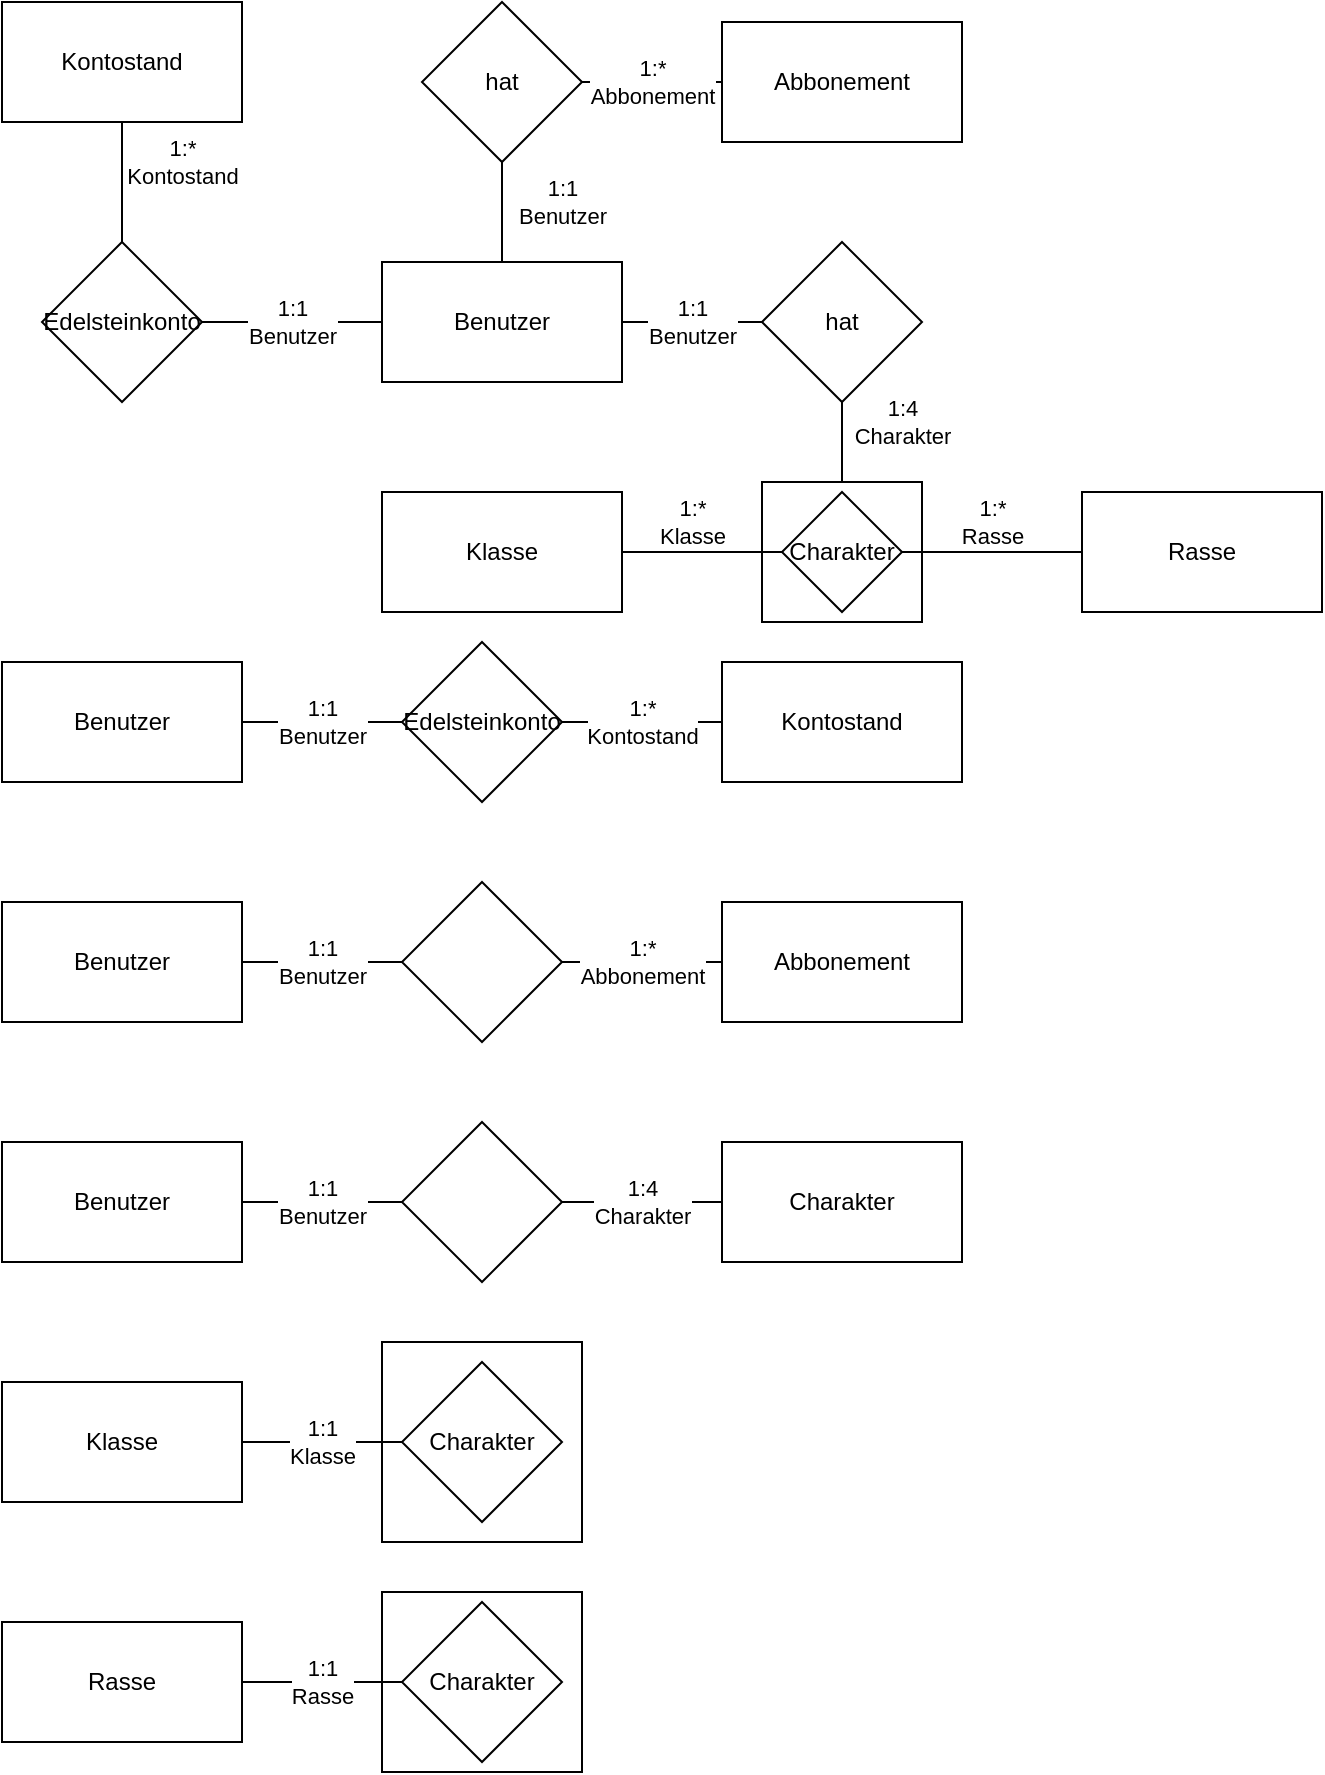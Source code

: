 <mxfile version="13.7.9" type="github" pages="2">
  <diagram id="R2lEEEUBdFMjLlhIrx00" name="Page-1">
    <mxGraphModel dx="169" dy="433" grid="1" gridSize="10" guides="1" tooltips="1" connect="1" arrows="1" fold="1" page="1" pageScale="1" pageWidth="3300" pageHeight="4681" math="0" shadow="0" extFonts="Permanent Marker^https://fonts.googleapis.com/css?family=Permanent+Marker">
      <root>
        <mxCell id="0" />
        <mxCell id="1" parent="0" />
        <mxCell id="gQS0ssksXqVUAEV0KZNm-1" value="Benutzer" style="rounded=0;whiteSpace=wrap;html=1;" vertex="1" parent="1">
          <mxGeometry x="230" y="170" width="120" height="60" as="geometry" />
        </mxCell>
        <mxCell id="gQS0ssksXqVUAEV0KZNm-2" value="hat" style="rhombus;whiteSpace=wrap;html=1;" vertex="1" parent="1">
          <mxGeometry x="420" y="160" width="80" height="80" as="geometry" />
        </mxCell>
        <mxCell id="gQS0ssksXqVUAEV0KZNm-3" value="1:1&lt;br&gt;Benutzer" style="endArrow=none;html=1;entryX=0;entryY=0.5;entryDx=0;entryDy=0;exitX=1;exitY=0.5;exitDx=0;exitDy=0;" edge="1" parent="1" source="gQS0ssksXqVUAEV0KZNm-1" target="gQS0ssksXqVUAEV0KZNm-2">
          <mxGeometry width="50" height="50" relative="1" as="geometry">
            <mxPoint x="360" y="200" as="sourcePoint" />
            <mxPoint x="450" y="210" as="targetPoint" />
            <Array as="points">
              <mxPoint x="380" y="200" />
            </Array>
          </mxGeometry>
        </mxCell>
        <mxCell id="gQS0ssksXqVUAEV0KZNm-4" value="Abbonement" style="rounded=0;whiteSpace=wrap;html=1;" vertex="1" parent="1">
          <mxGeometry x="400" y="50" width="120" height="60" as="geometry" />
        </mxCell>
        <mxCell id="gQS0ssksXqVUAEV0KZNm-7" value="1:*&lt;br&gt;Abbonement" style="endArrow=none;html=1;entryX=0;entryY=0.5;entryDx=0;entryDy=0;exitX=1;exitY=0.5;exitDx=0;exitDy=0;" edge="1" parent="1" source="gQS0ssksXqVUAEV0KZNm-25" target="gQS0ssksXqVUAEV0KZNm-4">
          <mxGeometry width="50" height="50" relative="1" as="geometry">
            <mxPoint x="400" y="250" as="sourcePoint" />
            <mxPoint x="450" y="200" as="targetPoint" />
          </mxGeometry>
        </mxCell>
        <mxCell id="gQS0ssksXqVUAEV0KZNm-9" value="Kontostand" style="rounded=0;whiteSpace=wrap;html=1;" vertex="1" parent="1">
          <mxGeometry x="40" y="40" width="120" height="60" as="geometry" />
        </mxCell>
        <mxCell id="gQS0ssksXqVUAEV0KZNm-11" value="1:*&lt;br&gt;Kontostand" style="endArrow=none;html=1;exitX=0.5;exitY=1;exitDx=0;exitDy=0;entryX=0.5;entryY=0;entryDx=0;entryDy=0;" edge="1" parent="1" source="gQS0ssksXqVUAEV0KZNm-9" target="gQS0ssksXqVUAEV0KZNm-26">
          <mxGeometry x="-0.333" y="30" width="50" height="50" relative="1" as="geometry">
            <mxPoint x="460" y="120" as="sourcePoint" />
            <mxPoint x="460" y="160" as="targetPoint" />
            <mxPoint as="offset" />
          </mxGeometry>
        </mxCell>
        <mxCell id="gQS0ssksXqVUAEV0KZNm-12" value="1:4&lt;br&gt;Charakter" style="endArrow=none;html=1;entryX=0.5;entryY=1;entryDx=0;entryDy=0;exitX=0.5;exitY=0;exitDx=0;exitDy=0;" edge="1" parent="1" source="gQS0ssksXqVUAEV0KZNm-13" target="gQS0ssksXqVUAEV0KZNm-2">
          <mxGeometry x="0.5" y="-30" width="50" height="50" relative="1" as="geometry">
            <mxPoint x="460" y="130" as="sourcePoint" />
            <mxPoint x="450" y="200" as="targetPoint" />
            <mxPoint as="offset" />
          </mxGeometry>
        </mxCell>
        <mxCell id="gQS0ssksXqVUAEV0KZNm-13" value="" style="rounded=0;whiteSpace=wrap;html=1;" vertex="1" parent="1">
          <mxGeometry x="420" y="280" width="80" height="70" as="geometry" />
        </mxCell>
        <mxCell id="gQS0ssksXqVUAEV0KZNm-25" value="hat" style="rhombus;whiteSpace=wrap;html=1;" vertex="1" parent="1">
          <mxGeometry x="250" y="40" width="80" height="80" as="geometry" />
        </mxCell>
        <mxCell id="gQS0ssksXqVUAEV0KZNm-26" value="Edelsteinkonto" style="rhombus;whiteSpace=wrap;html=1;" vertex="1" parent="1">
          <mxGeometry x="60" y="160" width="80" height="80" as="geometry" />
        </mxCell>
        <mxCell id="gQS0ssksXqVUAEV0KZNm-28" value="1:1&lt;br&gt;Benutzer" style="endArrow=none;html=1;entryX=1;entryY=0.5;entryDx=0;entryDy=0;" edge="1" parent="1" source="gQS0ssksXqVUAEV0KZNm-1" target="gQS0ssksXqVUAEV0KZNm-26">
          <mxGeometry width="50" height="50" relative="1" as="geometry">
            <mxPoint x="310" y="150" as="sourcePoint" />
            <mxPoint x="360" y="100" as="targetPoint" />
          </mxGeometry>
        </mxCell>
        <mxCell id="gQS0ssksXqVUAEV0KZNm-29" value="1:1&lt;br&gt;Benutzer" style="endArrow=none;html=1;entryX=0.5;entryY=1;entryDx=0;entryDy=0;exitX=0.5;exitY=0;exitDx=0;exitDy=0;" edge="1" parent="1" source="gQS0ssksXqVUAEV0KZNm-1" target="gQS0ssksXqVUAEV0KZNm-25">
          <mxGeometry x="0.2" y="-30" width="50" height="50" relative="1" as="geometry">
            <mxPoint x="310" y="150" as="sourcePoint" />
            <mxPoint x="360" y="100" as="targetPoint" />
            <mxPoint as="offset" />
          </mxGeometry>
        </mxCell>
        <mxCell id="gQS0ssksXqVUAEV0KZNm-30" value="Charakter" style="rhombus;whiteSpace=wrap;html=1;" vertex="1" parent="1">
          <mxGeometry x="430" y="285" width="60" height="60" as="geometry" />
        </mxCell>
        <mxCell id="gQS0ssksXqVUAEV0KZNm-36" value="1:*&lt;br&gt;Klasse" style="endArrow=none;html=1;exitX=0;exitY=0.5;exitDx=0;exitDy=0;entryX=1;entryY=0.5;entryDx=0;entryDy=0;" edge="1" parent="1" source="gQS0ssksXqVUAEV0KZNm-30" target="gQS0ssksXqVUAEV0KZNm-39">
          <mxGeometry x="0.143" y="-15" width="50" height="50" relative="1" as="geometry">
            <mxPoint x="290" y="355" as="sourcePoint" />
            <mxPoint x="290" y="420" as="targetPoint" />
            <mxPoint as="offset" />
          </mxGeometry>
        </mxCell>
        <mxCell id="gQS0ssksXqVUAEV0KZNm-38" value="Rasse" style="rounded=0;whiteSpace=wrap;html=1;" vertex="1" parent="1">
          <mxGeometry x="580" y="285" width="120" height="60" as="geometry" />
        </mxCell>
        <mxCell id="gQS0ssksXqVUAEV0KZNm-39" value="Klasse" style="rounded=0;whiteSpace=wrap;html=1;" vertex="1" parent="1">
          <mxGeometry x="230" y="285" width="120" height="60" as="geometry" />
        </mxCell>
        <mxCell id="gQS0ssksXqVUAEV0KZNm-41" value="1:*&lt;br&gt;Rasse" style="endArrow=none;html=1;entryX=0;entryY=0.5;entryDx=0;entryDy=0;exitX=1;exitY=0.5;exitDx=0;exitDy=0;" edge="1" parent="1" source="gQS0ssksXqVUAEV0KZNm-30" target="gQS0ssksXqVUAEV0KZNm-38">
          <mxGeometry y="15" width="50" height="50" relative="1" as="geometry">
            <mxPoint x="330" y="240" as="sourcePoint" />
            <mxPoint x="380" y="190" as="targetPoint" />
            <mxPoint as="offset" />
          </mxGeometry>
        </mxCell>
        <mxCell id="gQS0ssksXqVUAEV0KZNm-42" value="Benutzer" style="rounded=0;whiteSpace=wrap;html=1;" vertex="1" parent="1">
          <mxGeometry x="40" y="370" width="120" height="60" as="geometry" />
        </mxCell>
        <mxCell id="gQS0ssksXqVUAEV0KZNm-43" value="Benutzer" style="rounded=0;whiteSpace=wrap;html=1;" vertex="1" parent="1">
          <mxGeometry x="40" y="490" width="120" height="60" as="geometry" />
        </mxCell>
        <mxCell id="gQS0ssksXqVUAEV0KZNm-44" value="Benutzer" style="rounded=0;whiteSpace=wrap;html=1;" vertex="1" parent="1">
          <mxGeometry x="40" y="610" width="120" height="60" as="geometry" />
        </mxCell>
        <mxCell id="gQS0ssksXqVUAEV0KZNm-45" value="Klasse" style="rounded=0;whiteSpace=wrap;html=1;" vertex="1" parent="1">
          <mxGeometry x="40" y="730" width="120" height="60" as="geometry" />
        </mxCell>
        <mxCell id="gQS0ssksXqVUAEV0KZNm-46" value="Edelsteinkonto" style="rhombus;whiteSpace=wrap;html=1;" vertex="1" parent="1">
          <mxGeometry x="240" y="360" width="80" height="80" as="geometry" />
        </mxCell>
        <mxCell id="gQS0ssksXqVUAEV0KZNm-47" value="" style="rhombus;whiteSpace=wrap;html=1;" vertex="1" parent="1">
          <mxGeometry x="240" y="480" width="80" height="80" as="geometry" />
        </mxCell>
        <mxCell id="gQS0ssksXqVUAEV0KZNm-49" value="" style="rhombus;whiteSpace=wrap;html=1;" vertex="1" parent="1">
          <mxGeometry x="240" y="600" width="80" height="80" as="geometry" />
        </mxCell>
        <mxCell id="gQS0ssksXqVUAEV0KZNm-50" value="Kontostand" style="rounded=0;whiteSpace=wrap;html=1;" vertex="1" parent="1">
          <mxGeometry x="400" y="370" width="120" height="60" as="geometry" />
        </mxCell>
        <mxCell id="gQS0ssksXqVUAEV0KZNm-51" value="Abbonement" style="rounded=0;whiteSpace=wrap;html=1;" vertex="1" parent="1">
          <mxGeometry x="400" y="490" width="120" height="60" as="geometry" />
        </mxCell>
        <mxCell id="gQS0ssksXqVUAEV0KZNm-52" value="Charakter" style="rounded=0;whiteSpace=wrap;html=1;" vertex="1" parent="1">
          <mxGeometry x="400" y="610" width="120" height="60" as="geometry" />
        </mxCell>
        <mxCell id="gQS0ssksXqVUAEV0KZNm-53" value="" style="rounded=0;whiteSpace=wrap;html=1;" vertex="1" parent="1">
          <mxGeometry x="230" y="710" width="100" height="100" as="geometry" />
        </mxCell>
        <mxCell id="gQS0ssksXqVUAEV0KZNm-54" value="1:1&lt;br&gt;Klasse" style="endArrow=none;html=1;exitX=1;exitY=0.5;exitDx=0;exitDy=0;entryX=0;entryY=0.5;entryDx=0;entryDy=0;" edge="1" parent="1" source="gQS0ssksXqVUAEV0KZNm-45" target="gQS0ssksXqVUAEV0KZNm-48">
          <mxGeometry width="50" height="50" relative="1" as="geometry">
            <mxPoint x="350" y="420" as="sourcePoint" />
            <mxPoint x="400" y="370" as="targetPoint" />
          </mxGeometry>
        </mxCell>
        <mxCell id="gQS0ssksXqVUAEV0KZNm-55" value="1:1&lt;br&gt;Benutzer" style="endArrow=none;html=1;exitX=1;exitY=0.5;exitDx=0;exitDy=0;" edge="1" parent="1" source="gQS0ssksXqVUAEV0KZNm-44" target="gQS0ssksXqVUAEV0KZNm-49">
          <mxGeometry width="50" height="50" relative="1" as="geometry">
            <mxPoint x="350" y="420" as="sourcePoint" />
            <mxPoint x="400" y="370" as="targetPoint" />
          </mxGeometry>
        </mxCell>
        <mxCell id="gQS0ssksXqVUAEV0KZNm-56" value="1:1&lt;br&gt;Benutzer" style="endArrow=none;html=1;exitX=1;exitY=0.5;exitDx=0;exitDy=0;entryX=0;entryY=0.5;entryDx=0;entryDy=0;" edge="1" parent="1" source="gQS0ssksXqVUAEV0KZNm-43" target="gQS0ssksXqVUAEV0KZNm-47">
          <mxGeometry width="50" height="50" relative="1" as="geometry">
            <mxPoint x="350" y="420" as="sourcePoint" />
            <mxPoint x="400" y="370" as="targetPoint" />
          </mxGeometry>
        </mxCell>
        <mxCell id="gQS0ssksXqVUAEV0KZNm-57" value="1:1&lt;br&gt;Benutzer" style="endArrow=none;html=1;exitX=1;exitY=0.5;exitDx=0;exitDy=0;" edge="1" parent="1" source="gQS0ssksXqVUAEV0KZNm-42" target="gQS0ssksXqVUAEV0KZNm-46">
          <mxGeometry width="50" height="50" relative="1" as="geometry">
            <mxPoint x="350" y="420" as="sourcePoint" />
            <mxPoint x="400" y="370" as="targetPoint" />
          </mxGeometry>
        </mxCell>
        <mxCell id="gQS0ssksXqVUAEV0KZNm-58" value="Rasse" style="rounded=0;whiteSpace=wrap;html=1;" vertex="1" parent="1">
          <mxGeometry x="40" y="850" width="120" height="60" as="geometry" />
        </mxCell>
        <mxCell id="gQS0ssksXqVUAEV0KZNm-59" value="" style="rounded=0;whiteSpace=wrap;html=1;" vertex="1" parent="1">
          <mxGeometry x="230" y="835" width="100" height="90" as="geometry" />
        </mxCell>
        <mxCell id="gQS0ssksXqVUAEV0KZNm-61" value="Charakter" style="rhombus;whiteSpace=wrap;html=1;" vertex="1" parent="1">
          <mxGeometry x="240" y="840" width="80" height="80" as="geometry" />
        </mxCell>
        <mxCell id="gQS0ssksXqVUAEV0KZNm-62" value="1:1&lt;br&gt;Rasse" style="endArrow=none;html=1;exitX=1;exitY=0.5;exitDx=0;exitDy=0;" edge="1" parent="1" source="gQS0ssksXqVUAEV0KZNm-58" target="gQS0ssksXqVUAEV0KZNm-61">
          <mxGeometry width="50" height="50" relative="1" as="geometry">
            <mxPoint x="350" y="760" as="sourcePoint" />
            <mxPoint x="400" y="710" as="targetPoint" />
          </mxGeometry>
        </mxCell>
        <mxCell id="gQS0ssksXqVUAEV0KZNm-48" value="Charakter" style="rhombus;whiteSpace=wrap;html=1;" vertex="1" parent="1">
          <mxGeometry x="240" y="720" width="80" height="80" as="geometry" />
        </mxCell>
        <mxCell id="gQS0ssksXqVUAEV0KZNm-64" value="1:4&lt;br&gt;Charakter" style="endArrow=none;html=1;exitX=1;exitY=0.5;exitDx=0;exitDy=0;" edge="1" parent="1" source="gQS0ssksXqVUAEV0KZNm-49" target="gQS0ssksXqVUAEV0KZNm-52">
          <mxGeometry width="50" height="50" relative="1" as="geometry">
            <mxPoint x="350" y="620" as="sourcePoint" />
            <mxPoint x="400" y="570" as="targetPoint" />
          </mxGeometry>
        </mxCell>
        <mxCell id="gQS0ssksXqVUAEV0KZNm-65" value="1:*&lt;br&gt;Abbonement" style="endArrow=none;html=1;entryX=0;entryY=0.5;entryDx=0;entryDy=0;" edge="1" parent="1" source="gQS0ssksXqVUAEV0KZNm-47" target="gQS0ssksXqVUAEV0KZNm-51">
          <mxGeometry width="50" height="50" relative="1" as="geometry">
            <mxPoint x="350" y="620" as="sourcePoint" />
            <mxPoint x="400" y="570" as="targetPoint" />
          </mxGeometry>
        </mxCell>
        <mxCell id="gQS0ssksXqVUAEV0KZNm-66" value="1:*&lt;br&gt;Kontostand" style="endArrow=none;html=1;exitX=1;exitY=0.5;exitDx=0;exitDy=0;entryX=0;entryY=0.5;entryDx=0;entryDy=0;" edge="1" parent="1" source="gQS0ssksXqVUAEV0KZNm-46" target="gQS0ssksXqVUAEV0KZNm-50">
          <mxGeometry width="50" height="50" relative="1" as="geometry">
            <mxPoint x="350" y="620" as="sourcePoint" />
            <mxPoint x="340" y="420" as="targetPoint" />
          </mxGeometry>
        </mxCell>
      </root>
    </mxGraphModel>
  </diagram>
  <diagram id="EVh4IEAgZWOPIQ_5Zeg7" name="Sätze">
    <mxGraphModel dx="723" dy="375" grid="1" gridSize="10" guides="1" tooltips="1" connect="1" arrows="1" fold="1" page="1" pageScale="1" pageWidth="3300" pageHeight="4681" math="0" shadow="0">
      <root>
        <mxCell id="c61-67-I3znCqJeXACHA-0" />
        <mxCell id="c61-67-I3znCqJeXACHA-1" parent="c61-67-I3znCqJeXACHA-0" />
        <mxCell id="0ycKmimHAre3HH87jsJk-0" value="Benutzer" style="rounded=0;whiteSpace=wrap;html=1;" vertex="1" parent="c61-67-I3znCqJeXACHA-1">
          <mxGeometry x="40" y="90" width="120" height="60" as="geometry" />
        </mxCell>
        <mxCell id="0ycKmimHAre3HH87jsJk-1" value="Benutzer" style="rounded=0;whiteSpace=wrap;html=1;" vertex="1" parent="c61-67-I3znCqJeXACHA-1">
          <mxGeometry x="40" y="250" width="120" height="60" as="geometry" />
        </mxCell>
        <mxCell id="0ycKmimHAre3HH87jsJk-2" value="Benutzer" style="rounded=0;whiteSpace=wrap;html=1;" vertex="1" parent="c61-67-I3znCqJeXACHA-1">
          <mxGeometry x="40" y="410" width="120" height="60" as="geometry" />
        </mxCell>
        <mxCell id="0ycKmimHAre3HH87jsJk-3" value="Klasse" style="rounded=0;whiteSpace=wrap;html=1;" vertex="1" parent="c61-67-I3znCqJeXACHA-1">
          <mxGeometry x="40" y="580" width="120" height="60" as="geometry" />
        </mxCell>
        <mxCell id="0ycKmimHAre3HH87jsJk-4" value="" style="rhombus;whiteSpace=wrap;html=1;" vertex="1" parent="c61-67-I3znCqJeXACHA-1">
          <mxGeometry x="240" y="240" width="80" height="80" as="geometry" />
        </mxCell>
        <mxCell id="0ycKmimHAre3HH87jsJk-5" value="" style="rhombus;whiteSpace=wrap;html=1;" vertex="1" parent="c61-67-I3znCqJeXACHA-1">
          <mxGeometry x="240" y="400" width="80" height="80" as="geometry" />
        </mxCell>
        <mxCell id="0ycKmimHAre3HH87jsJk-6" value="Kontostand" style="rounded=0;whiteSpace=wrap;html=1;" vertex="1" parent="c61-67-I3znCqJeXACHA-1">
          <mxGeometry x="400" y="90" width="120" height="60" as="geometry" />
        </mxCell>
        <mxCell id="0ycKmimHAre3HH87jsJk-7" value="Abbonement" style="rounded=0;whiteSpace=wrap;html=1;" vertex="1" parent="c61-67-I3znCqJeXACHA-1">
          <mxGeometry x="400" y="250" width="120" height="60" as="geometry" />
        </mxCell>
        <mxCell id="0ycKmimHAre3HH87jsJk-8" value="Charakter" style="rounded=0;whiteSpace=wrap;html=1;" vertex="1" parent="c61-67-I3znCqJeXACHA-1">
          <mxGeometry x="400" y="410" width="120" height="60" as="geometry" />
        </mxCell>
        <mxCell id="0ycKmimHAre3HH87jsJk-9" value="" style="rounded=0;whiteSpace=wrap;html=1;" vertex="1" parent="c61-67-I3znCqJeXACHA-1">
          <mxGeometry x="230" y="560" width="100" height="100" as="geometry" />
        </mxCell>
        <mxCell id="0ycKmimHAre3HH87jsJk-10" value="1:1&lt;br&gt;Klasse" style="endArrow=none;html=1;exitX=1;exitY=0.5;exitDx=0;exitDy=0;entryX=0;entryY=0.5;entryDx=0;entryDy=0;" edge="1" parent="c61-67-I3znCqJeXACHA-1" source="0ycKmimHAre3HH87jsJk-3" target="0ycKmimHAre3HH87jsJk-18">
          <mxGeometry width="50" height="50" relative="1" as="geometry">
            <mxPoint x="350" y="270" as="sourcePoint" />
            <mxPoint x="400" y="220" as="targetPoint" />
          </mxGeometry>
        </mxCell>
        <mxCell id="0ycKmimHAre3HH87jsJk-11" value="1:1&lt;br&gt;Benutzer" style="endArrow=none;html=1;exitX=1;exitY=0.5;exitDx=0;exitDy=0;" edge="1" parent="c61-67-I3znCqJeXACHA-1" source="0ycKmimHAre3HH87jsJk-2" target="0ycKmimHAre3HH87jsJk-5">
          <mxGeometry width="50" height="50" relative="1" as="geometry">
            <mxPoint x="350" y="220" as="sourcePoint" />
            <mxPoint x="400" y="170" as="targetPoint" />
          </mxGeometry>
        </mxCell>
        <mxCell id="0ycKmimHAre3HH87jsJk-12" value="1:1&lt;br&gt;Benutzer" style="endArrow=none;html=1;exitX=1;exitY=0.5;exitDx=0;exitDy=0;entryX=0;entryY=0.5;entryDx=0;entryDy=0;" edge="1" parent="c61-67-I3znCqJeXACHA-1" source="0ycKmimHAre3HH87jsJk-1" target="0ycKmimHAre3HH87jsJk-4">
          <mxGeometry width="50" height="50" relative="1" as="geometry">
            <mxPoint x="350" y="180" as="sourcePoint" />
            <mxPoint x="400" y="130" as="targetPoint" />
          </mxGeometry>
        </mxCell>
        <mxCell id="0ycKmimHAre3HH87jsJk-13" value="1:1&lt;br&gt;Benutzer" style="endArrow=none;html=1;exitX=1;exitY=0.5;exitDx=0;exitDy=0;" edge="1" parent="c61-67-I3znCqJeXACHA-1" source="0ycKmimHAre3HH87jsJk-0">
          <mxGeometry width="50" height="50" relative="1" as="geometry">
            <mxPoint x="350" y="140" as="sourcePoint" />
            <mxPoint x="240" y="120" as="targetPoint" />
          </mxGeometry>
        </mxCell>
        <mxCell id="0ycKmimHAre3HH87jsJk-14" value="Rasse" style="rounded=0;whiteSpace=wrap;html=1;" vertex="1" parent="c61-67-I3znCqJeXACHA-1">
          <mxGeometry x="40" y="735" width="120" height="60" as="geometry" />
        </mxCell>
        <mxCell id="0ycKmimHAre3HH87jsJk-15" value="" style="rounded=0;whiteSpace=wrap;html=1;" vertex="1" parent="c61-67-I3znCqJeXACHA-1">
          <mxGeometry x="230" y="720" width="100" height="90" as="geometry" />
        </mxCell>
        <mxCell id="0ycKmimHAre3HH87jsJk-16" value="Charakter" style="rhombus;whiteSpace=wrap;html=1;" vertex="1" parent="c61-67-I3znCqJeXACHA-1">
          <mxGeometry x="240" y="725" width="80" height="80" as="geometry" />
        </mxCell>
        <mxCell id="0ycKmimHAre3HH87jsJk-17" value="1:1&lt;br&gt;Rasse" style="endArrow=none;html=1;exitX=1;exitY=0.5;exitDx=0;exitDy=0;" edge="1" parent="c61-67-I3znCqJeXACHA-1" source="0ycKmimHAre3HH87jsJk-14" target="0ycKmimHAre3HH87jsJk-16">
          <mxGeometry width="50" height="50" relative="1" as="geometry">
            <mxPoint x="350" y="645" as="sourcePoint" />
            <mxPoint x="400" y="595" as="targetPoint" />
          </mxGeometry>
        </mxCell>
        <mxCell id="0ycKmimHAre3HH87jsJk-18" value="Charakter" style="rhombus;whiteSpace=wrap;html=1;" vertex="1" parent="c61-67-I3znCqJeXACHA-1">
          <mxGeometry x="240" y="570" width="80" height="80" as="geometry" />
        </mxCell>
        <mxCell id="0ycKmimHAre3HH87jsJk-19" value="1:4&lt;br&gt;Charakter" style="endArrow=none;html=1;exitX=1;exitY=0.5;exitDx=0;exitDy=0;" edge="1" parent="c61-67-I3znCqJeXACHA-1" source="0ycKmimHAre3HH87jsJk-5">
          <mxGeometry width="50" height="50" relative="1" as="geometry">
            <mxPoint x="350" y="420" as="sourcePoint" />
            <mxPoint x="400" y="440" as="targetPoint" />
          </mxGeometry>
        </mxCell>
        <mxCell id="0ycKmimHAre3HH87jsJk-20" value="1:*&lt;br&gt;Abbonement" style="endArrow=none;html=1;entryX=0;entryY=0.5;entryDx=0;entryDy=0;" edge="1" parent="c61-67-I3znCqJeXACHA-1" source="0ycKmimHAre3HH87jsJk-4">
          <mxGeometry width="50" height="50" relative="1" as="geometry">
            <mxPoint x="350" y="380" as="sourcePoint" />
            <mxPoint x="400" y="280" as="targetPoint" />
          </mxGeometry>
        </mxCell>
        <mxCell id="0ycKmimHAre3HH87jsJk-21" value="1:*&lt;br&gt;Kontostand" style="endArrow=none;html=1;exitX=1;exitY=0.5;exitDx=0;exitDy=0;entryX=0;entryY=0.5;entryDx=0;entryDy=0;" edge="1" parent="c61-67-I3znCqJeXACHA-1">
          <mxGeometry width="50" height="50" relative="1" as="geometry">
            <mxPoint x="320" y="120" as="sourcePoint" />
            <mxPoint x="400" y="120" as="targetPoint" />
          </mxGeometry>
        </mxCell>
        <mxCell id="0ycKmimHAre3HH87jsJk-22" value="Edelsteinkonto" style="rhombus;whiteSpace=wrap;html=1;" vertex="1" parent="c61-67-I3znCqJeXACHA-1">
          <mxGeometry x="240" y="80" width="80" height="80" as="geometry" />
        </mxCell>
        <mxCell id="0ycKmimHAre3HH87jsJk-24" value="&#xa;&#xa;&lt;pre&gt;&lt;code&gt;Ein Charakter ist einer von sechs Rassen zugeordnet.&lt;/code&gt;&lt;/pre&gt;&#xa;&#xa;" style="text;html=1;strokeColor=none;fillColor=none;align=center;verticalAlign=middle;whiteSpace=wrap;rounded=0;" vertex="1" parent="c61-67-I3znCqJeXACHA-1">
          <mxGeometry x="180" y="690" width="40" height="20" as="geometry" />
        </mxCell>
        <mxCell id="0ycKmimHAre3HH87jsJk-27" value="&#xa;&#xa;&lt;pre&gt;&lt;code&gt;Eine Klasse hat Fähigkeiten.&lt;/code&gt;&lt;/pre&gt;&#xa;&#xa;" style="text;html=1;strokeColor=none;fillColor=none;align=center;verticalAlign=middle;whiteSpace=wrap;rounded=0;" vertex="1" parent="c61-67-I3znCqJeXACHA-1">
          <mxGeometry x="130" y="820" width="40" height="20" as="geometry" />
        </mxCell>
        <mxCell id="0ycKmimHAre3HH87jsJk-28" value="&#xa;&#xa;&lt;pre&gt;&lt;code&gt;Ein Charakter ist einer von vier Klassen zugeordnet.&lt;/code&gt;&lt;/pre&gt;&#xa;&#xa;" style="text;html=1;strokeColor=none;fillColor=none;align=center;verticalAlign=middle;whiteSpace=wrap;rounded=0;" vertex="1" parent="c61-67-I3znCqJeXACHA-1">
          <mxGeometry x="190" y="530" width="40" height="20" as="geometry" />
        </mxCell>
        <mxCell id="0ycKmimHAre3HH87jsJk-29" value="&#xa;&#xa;&lt;pre&gt;&lt;code&gt;Ein Benutzer kann mehrere Charaktere haben. &lt;/code&gt;&lt;/pre&gt;&#xa;&#xa;" style="text;html=1;strokeColor=none;fillColor=none;align=center;verticalAlign=middle;whiteSpace=wrap;rounded=0;" vertex="1" parent="c61-67-I3znCqJeXACHA-1">
          <mxGeometry x="160" y="380" width="40" height="20" as="geometry" />
        </mxCell>
        <mxCell id="0ycKmimHAre3HH87jsJk-30" value="&#xa;&#xa;&lt;pre&gt;&lt;code&gt;Ein Benutzer hat ein Abbonement.&lt;/code&gt;&lt;/pre&gt;&#xa;&#xa;" style="text;html=1;strokeColor=none;fillColor=none;align=center;verticalAlign=middle;whiteSpace=wrap;rounded=0;" vertex="1" parent="c61-67-I3znCqJeXACHA-1">
          <mxGeometry x="130" y="220" width="40" height="20" as="geometry" />
        </mxCell>
        <mxCell id="0ycKmimHAre3HH87jsJk-31" value="&#xa;&#xa;&lt;pre&gt;&lt;code&gt;Ein Benutzer hat ein Edelsteinkonto.&lt;/code&gt;&lt;/pre&gt;&#xa;&#xa;" style="text;html=1;strokeColor=none;fillColor=none;align=center;verticalAlign=middle;whiteSpace=wrap;rounded=0;" vertex="1" parent="c61-67-I3znCqJeXACHA-1">
          <mxGeometry x="170" y="50" width="40" height="20" as="geometry" />
        </mxCell>
        <mxCell id="0ycKmimHAre3HH87jsJk-35" style="edgeStyle=orthogonalEdgeStyle;rounded=0;orthogonalLoop=1;jettySize=auto;html=1;exitX=0.5;exitY=1;exitDx=0;exitDy=0;" edge="1" parent="c61-67-I3znCqJeXACHA-1" source="0ycKmimHAre3HH87jsJk-31" target="0ycKmimHAre3HH87jsJk-31">
          <mxGeometry relative="1" as="geometry" />
        </mxCell>
        <mxCell id="0ycKmimHAre3HH87jsJk-37" value="Fähigkeiten" style="rounded=0;whiteSpace=wrap;html=1;" vertex="1" parent="c61-67-I3znCqJeXACHA-1">
          <mxGeometry x="40" y="850" width="120" height="60" as="geometry" />
        </mxCell>
        <mxCell id="0ycKmimHAre3HH87jsJk-38" value="" style="rounded=0;whiteSpace=wrap;html=1;" vertex="1" parent="c61-67-I3znCqJeXACHA-1">
          <mxGeometry x="230" y="830" width="100" height="100" as="geometry" />
        </mxCell>
        <mxCell id="0ycKmimHAre3HH87jsJk-40" value="Klasse" style="rhombus;whiteSpace=wrap;html=1;" vertex="1" parent="c61-67-I3znCqJeXACHA-1">
          <mxGeometry x="240" y="840" width="80" height="80" as="geometry" />
        </mxCell>
        <mxCell id="0ycKmimHAre3HH87jsJk-42" value="1:*&lt;br&gt;Fähigketen" style="endArrow=none;html=1;exitX=1;exitY=0.5;exitDx=0;exitDy=0;entryX=0;entryY=0.5;entryDx=0;entryDy=0;" edge="1" parent="c61-67-I3znCqJeXACHA-1" source="0ycKmimHAre3HH87jsJk-37" target="0ycKmimHAre3HH87jsJk-40">
          <mxGeometry width="50" height="50" relative="1" as="geometry">
            <mxPoint x="200" y="810" as="sourcePoint" />
            <mxPoint x="250" y="760" as="targetPoint" />
          </mxGeometry>
        </mxCell>
      </root>
    </mxGraphModel>
  </diagram>
</mxfile>
